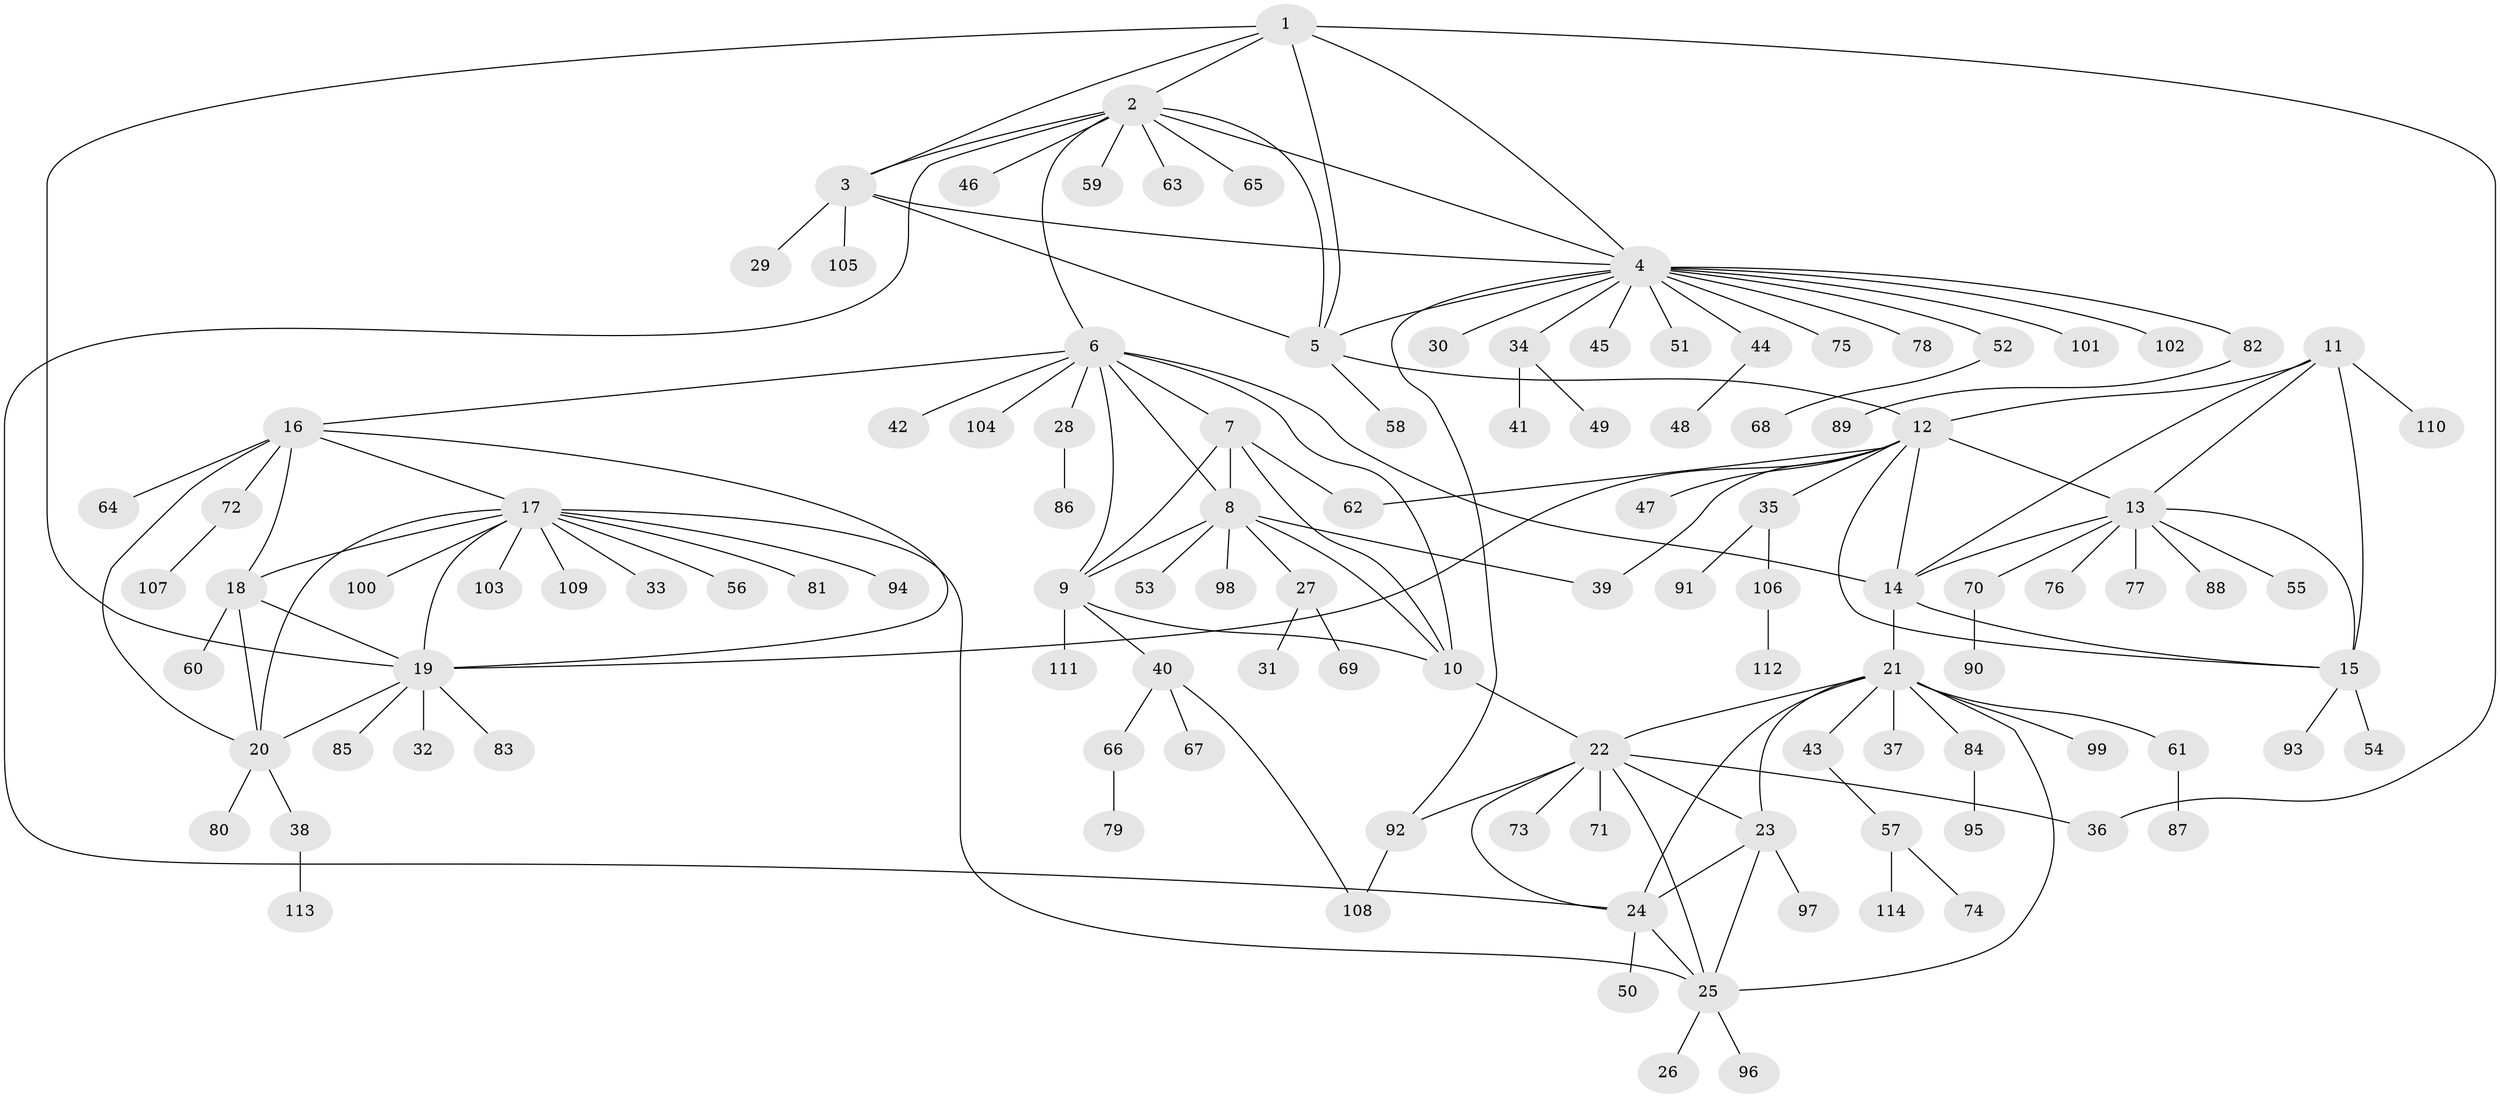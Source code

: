// coarse degree distribution, {6: 0.05, 9: 0.05, 5: 0.1, 15: 0.0125, 7: 0.0125, 4: 0.0375, 8: 0.0375, 11: 0.0125, 1: 0.5375, 3: 0.05, 2: 0.1}
// Generated by graph-tools (version 1.1) at 2025/52/03/04/25 22:52:33]
// undirected, 114 vertices, 154 edges
graph export_dot {
  node [color=gray90,style=filled];
  1;
  2;
  3;
  4;
  5;
  6;
  7;
  8;
  9;
  10;
  11;
  12;
  13;
  14;
  15;
  16;
  17;
  18;
  19;
  20;
  21;
  22;
  23;
  24;
  25;
  26;
  27;
  28;
  29;
  30;
  31;
  32;
  33;
  34;
  35;
  36;
  37;
  38;
  39;
  40;
  41;
  42;
  43;
  44;
  45;
  46;
  47;
  48;
  49;
  50;
  51;
  52;
  53;
  54;
  55;
  56;
  57;
  58;
  59;
  60;
  61;
  62;
  63;
  64;
  65;
  66;
  67;
  68;
  69;
  70;
  71;
  72;
  73;
  74;
  75;
  76;
  77;
  78;
  79;
  80;
  81;
  82;
  83;
  84;
  85;
  86;
  87;
  88;
  89;
  90;
  91;
  92;
  93;
  94;
  95;
  96;
  97;
  98;
  99;
  100;
  101;
  102;
  103;
  104;
  105;
  106;
  107;
  108;
  109;
  110;
  111;
  112;
  113;
  114;
  1 -- 2;
  1 -- 3;
  1 -- 4;
  1 -- 5;
  1 -- 19;
  1 -- 36;
  2 -- 3;
  2 -- 4;
  2 -- 5;
  2 -- 6;
  2 -- 24;
  2 -- 46;
  2 -- 59;
  2 -- 63;
  2 -- 65;
  3 -- 4;
  3 -- 5;
  3 -- 29;
  3 -- 105;
  4 -- 5;
  4 -- 30;
  4 -- 34;
  4 -- 44;
  4 -- 45;
  4 -- 51;
  4 -- 52;
  4 -- 75;
  4 -- 78;
  4 -- 82;
  4 -- 92;
  4 -- 101;
  4 -- 102;
  5 -- 12;
  5 -- 58;
  6 -- 7;
  6 -- 8;
  6 -- 9;
  6 -- 10;
  6 -- 14;
  6 -- 16;
  6 -- 28;
  6 -- 42;
  6 -- 104;
  7 -- 8;
  7 -- 9;
  7 -- 10;
  7 -- 62;
  8 -- 9;
  8 -- 10;
  8 -- 27;
  8 -- 39;
  8 -- 53;
  8 -- 98;
  9 -- 10;
  9 -- 40;
  9 -- 111;
  10 -- 22;
  11 -- 12;
  11 -- 13;
  11 -- 14;
  11 -- 15;
  11 -- 110;
  12 -- 13;
  12 -- 14;
  12 -- 15;
  12 -- 19;
  12 -- 35;
  12 -- 39;
  12 -- 47;
  12 -- 62;
  13 -- 14;
  13 -- 15;
  13 -- 55;
  13 -- 70;
  13 -- 76;
  13 -- 77;
  13 -- 88;
  14 -- 15;
  14 -- 21;
  15 -- 54;
  15 -- 93;
  16 -- 17;
  16 -- 18;
  16 -- 19;
  16 -- 20;
  16 -- 64;
  16 -- 72;
  17 -- 18;
  17 -- 19;
  17 -- 20;
  17 -- 25;
  17 -- 33;
  17 -- 56;
  17 -- 81;
  17 -- 94;
  17 -- 100;
  17 -- 103;
  17 -- 109;
  18 -- 19;
  18 -- 20;
  18 -- 60;
  19 -- 20;
  19 -- 32;
  19 -- 83;
  19 -- 85;
  20 -- 38;
  20 -- 80;
  21 -- 22;
  21 -- 23;
  21 -- 24;
  21 -- 25;
  21 -- 37;
  21 -- 43;
  21 -- 61;
  21 -- 84;
  21 -- 99;
  22 -- 23;
  22 -- 24;
  22 -- 25;
  22 -- 36;
  22 -- 71;
  22 -- 73;
  22 -- 92;
  23 -- 24;
  23 -- 25;
  23 -- 97;
  24 -- 25;
  24 -- 50;
  25 -- 26;
  25 -- 96;
  27 -- 31;
  27 -- 69;
  28 -- 86;
  34 -- 41;
  34 -- 49;
  35 -- 91;
  35 -- 106;
  38 -- 113;
  40 -- 66;
  40 -- 67;
  40 -- 108;
  43 -- 57;
  44 -- 48;
  52 -- 68;
  57 -- 74;
  57 -- 114;
  61 -- 87;
  66 -- 79;
  70 -- 90;
  72 -- 107;
  82 -- 89;
  84 -- 95;
  92 -- 108;
  106 -- 112;
}
